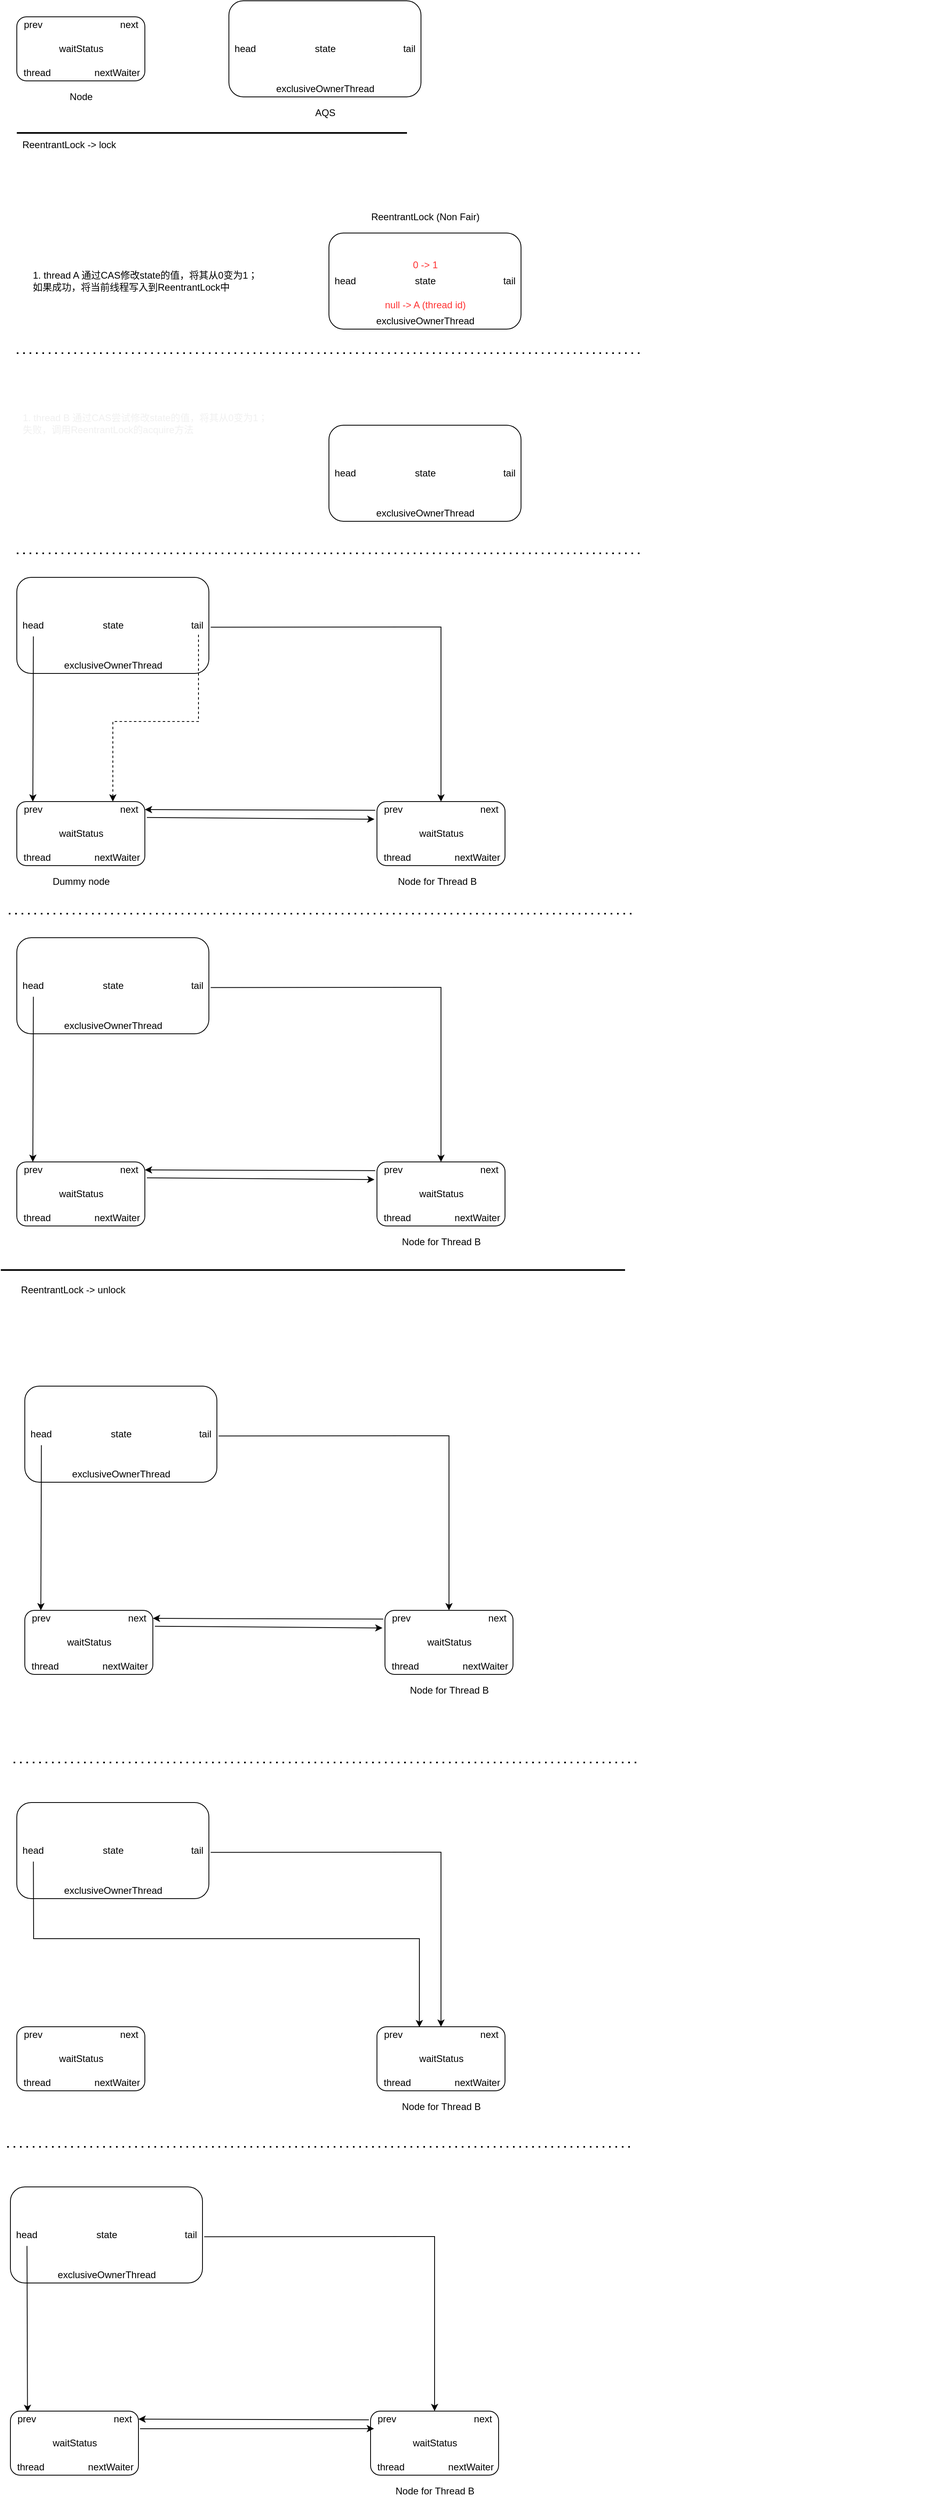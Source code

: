 <mxfile version="15.5.4" type="embed"><diagram id="ljtAD_c3fics7_P6mJIY" name="ReentrantLock加解锁分析"><mxGraphModel dx="1352" dy="596" grid="1" gridSize="10" guides="1" tooltips="1" connect="1" arrows="1" fold="1" page="1" pageScale="1" pageWidth="850" pageHeight="1100" math="0" shadow="0"><root><mxCell id="0"/><mxCell id="1" parent="0"/><mxCell id="11" value="" style="group" vertex="1" connectable="0" parent="1"><mxGeometry x="40" y="60" width="160" height="80" as="geometry"/></mxCell><mxCell id="3" value="" style="rounded=1;whiteSpace=wrap;html=1;" vertex="1" parent="11"><mxGeometry width="160" height="80" as="geometry"/></mxCell><mxCell id="5" value="prev" style="text;html=1;align=center;verticalAlign=middle;resizable=0;points=[];autosize=1;strokeColor=none;fillColor=none;" vertex="1" parent="11"><mxGeometry width="40" height="20" as="geometry"/></mxCell><mxCell id="6" value="next" style="text;html=1;align=center;verticalAlign=middle;resizable=0;points=[];autosize=1;strokeColor=none;fillColor=none;" vertex="1" parent="11"><mxGeometry x="120" width="40" height="20" as="geometry"/></mxCell><mxCell id="8" value="waitStatus" style="text;html=1;align=center;verticalAlign=middle;resizable=0;points=[];autosize=1;strokeColor=none;fillColor=none;" vertex="1" parent="11"><mxGeometry x="45" y="30" width="70" height="20" as="geometry"/></mxCell><mxCell id="9" value="nextWaiter" style="text;html=1;align=center;verticalAlign=middle;resizable=0;points=[];autosize=1;strokeColor=none;fillColor=none;" vertex="1" parent="11"><mxGeometry x="90" y="60" width="70" height="20" as="geometry"/></mxCell><mxCell id="10" value="thread" style="text;html=1;align=center;verticalAlign=middle;resizable=0;points=[];autosize=1;strokeColor=none;fillColor=none;" vertex="1" parent="11"><mxGeometry y="60" width="50" height="20" as="geometry"/></mxCell><mxCell id="12" value="Node" style="text;html=1;align=center;verticalAlign=middle;resizable=0;points=[];autosize=1;strokeColor=none;fillColor=none;" vertex="1" parent="1"><mxGeometry x="100" y="150" width="40" height="20" as="geometry"/></mxCell><mxCell id="18" value="" style="group" vertex="1" connectable="0" parent="1"><mxGeometry x="305" y="40" width="240" height="120" as="geometry"/></mxCell><mxCell id="13" value="" style="rounded=1;whiteSpace=wrap;html=1;" vertex="1" parent="18"><mxGeometry width="240" height="120" as="geometry"/></mxCell><mxCell id="14" value="exclusiveOwnerThread" style="text;html=1;align=center;verticalAlign=middle;resizable=0;points=[];autosize=1;strokeColor=none;fillColor=none;" vertex="1" parent="18"><mxGeometry x="50" y="100" width="140" height="20" as="geometry"/></mxCell><mxCell id="15" value="state" style="text;html=1;align=center;verticalAlign=middle;resizable=0;points=[];autosize=1;strokeColor=none;fillColor=none;" vertex="1" parent="18"><mxGeometry x="100" y="50" width="40" height="20" as="geometry"/></mxCell><mxCell id="16" value="head" style="text;html=1;align=center;verticalAlign=middle;resizable=0;points=[];autosize=1;strokeColor=none;fillColor=none;" vertex="1" parent="18"><mxGeometry y="50" width="40" height="20" as="geometry"/></mxCell><mxCell id="17" value="tail" style="text;html=1;align=center;verticalAlign=middle;resizable=0;points=[];autosize=1;strokeColor=none;fillColor=none;" vertex="1" parent="18"><mxGeometry x="210" y="50" width="30" height="20" as="geometry"/></mxCell><mxCell id="19" value="AQS" style="text;html=1;align=center;verticalAlign=middle;resizable=0;points=[];autosize=1;strokeColor=none;fillColor=none;" vertex="1" parent="1"><mxGeometry x="405" y="170" width="40" height="20" as="geometry"/></mxCell><mxCell id="20" value="" style="line;strokeWidth=2;html=1;" vertex="1" parent="1"><mxGeometry x="40" y="200" width="780" height="10" as="geometry"/></mxCell><mxCell id="21" value="ReentrantLock -&amp;gt; lock" style="text;html=1;align=center;verticalAlign=middle;resizable=0;points=[];autosize=1;strokeColor=none;fillColor=none;" vertex="1" parent="1"><mxGeometry x="40" y="210" width="130" height="20" as="geometry"/></mxCell><mxCell id="22" value="" style="group" vertex="1" connectable="0" parent="1"><mxGeometry x="430" y="330" width="240" height="120" as="geometry"/></mxCell><mxCell id="23" value="" style="rounded=1;whiteSpace=wrap;html=1;" vertex="1" parent="22"><mxGeometry width="240" height="120" as="geometry"/></mxCell><mxCell id="24" value="exclusiveOwnerThread" style="text;html=1;align=center;verticalAlign=middle;resizable=0;points=[];autosize=1;strokeColor=none;fillColor=none;" vertex="1" parent="22"><mxGeometry x="50" y="100" width="140" height="20" as="geometry"/></mxCell><mxCell id="25" value="state" style="text;html=1;align=center;verticalAlign=middle;resizable=0;points=[];autosize=1;strokeColor=none;fillColor=none;" vertex="1" parent="22"><mxGeometry x="100" y="50" width="40" height="20" as="geometry"/></mxCell><mxCell id="26" value="head" style="text;html=1;align=center;verticalAlign=middle;resizable=0;points=[];autosize=1;strokeColor=none;fillColor=none;" vertex="1" parent="22"><mxGeometry y="50" width="40" height="20" as="geometry"/></mxCell><mxCell id="27" value="tail" style="text;html=1;align=center;verticalAlign=middle;resizable=0;points=[];autosize=1;strokeColor=none;fillColor=none;" vertex="1" parent="22"><mxGeometry x="210" y="50" width="30" height="20" as="geometry"/></mxCell><mxCell id="30" value="&lt;font color=&quot;#ff3333&quot;&gt;0 -&amp;gt; 1&lt;/font&gt;" style="text;html=1;align=center;verticalAlign=middle;resizable=0;points=[];autosize=1;strokeColor=none;fillColor=none;" vertex="1" parent="22"><mxGeometry x="95" y="30" width="50" height="20" as="geometry"/></mxCell><mxCell id="31" value="&lt;font color=&quot;#ff3333&quot;&gt;null -&amp;gt; A (thread id)&lt;/font&gt;" style="text;html=1;align=center;verticalAlign=middle;resizable=0;points=[];autosize=1;strokeColor=none;fillColor=none;" vertex="1" parent="22"><mxGeometry x="60" y="80" width="120" height="20" as="geometry"/></mxCell><mxCell id="28" value="ReentrantLock (Non Fair)" style="text;html=1;align=center;verticalAlign=middle;resizable=0;points=[];autosize=1;strokeColor=none;fillColor=none;" vertex="1" parent="1"><mxGeometry x="475" y="300" width="150" height="20" as="geometry"/></mxCell><mxCell id="29" value="&lt;div style=&quot;text-align: left&quot;&gt;&lt;span&gt;1. thread A 通过CAS修改state的值，将其从0变为1；&lt;/span&gt;&lt;/div&gt;&lt;div style=&quot;text-align: left&quot;&gt;&lt;span&gt;如果成功，将当前线程写入到ReentrantLock中&lt;/span&gt;&lt;/div&gt;" style="text;html=1;align=center;verticalAlign=middle;resizable=0;points=[];autosize=1;strokeColor=none;fillColor=none;" vertex="1" parent="1"><mxGeometry x="50" y="375" width="300" height="30" as="geometry"/></mxCell><mxCell id="32" value="&lt;font color=&quot;#ffffff&quot;&gt;Situation 1: 锁没有被占用时，直接获取锁&lt;/font&gt;" style="text;html=1;align=center;verticalAlign=middle;resizable=0;points=[];autosize=1;strokeColor=none;fillColor=none;fontColor=#FF3333;" vertex="1" parent="1"><mxGeometry x="280" y="270" width="230" height="20" as="geometry"/></mxCell><mxCell id="36" value="" style="endArrow=none;dashed=1;html=1;dashPattern=1 3;strokeWidth=2;rounded=0;fontColor=#FFFFFF;" edge="1" parent="1"><mxGeometry width="50" height="50" relative="1" as="geometry"><mxPoint x="40" y="480" as="sourcePoint"/><mxPoint x="822" y="480" as="targetPoint"/></mxGeometry></mxCell><mxCell id="37" value="&lt;font color=&quot;#ffffff&quot;&gt;Situation 2: 锁被A线程占用，线程B尝试获取锁&lt;/font&gt;" style="text;html=1;align=center;verticalAlign=middle;resizable=0;points=[];autosize=1;strokeColor=none;fillColor=none;fontColor=#FF3333;" vertex="1" parent="1"><mxGeometry x="265" y="500" width="260" height="20" as="geometry"/></mxCell><mxCell id="38" value="" style="group" vertex="1" connectable="0" parent="1"><mxGeometry x="430" y="570" width="240" height="120" as="geometry"/></mxCell><mxCell id="39" value="" style="rounded=1;whiteSpace=wrap;html=1;" vertex="1" parent="38"><mxGeometry width="240" height="120" as="geometry"/></mxCell><mxCell id="40" value="exclusiveOwnerThread" style="text;html=1;align=center;verticalAlign=middle;resizable=0;points=[];autosize=1;strokeColor=none;fillColor=none;" vertex="1" parent="38"><mxGeometry x="50" y="100" width="140" height="20" as="geometry"/></mxCell><mxCell id="41" value="state" style="text;html=1;align=center;verticalAlign=middle;resizable=0;points=[];autosize=1;strokeColor=none;fillColor=none;" vertex="1" parent="38"><mxGeometry x="100" y="50" width="40" height="20" as="geometry"/></mxCell><mxCell id="42" value="head" style="text;html=1;align=center;verticalAlign=middle;resizable=0;points=[];autosize=1;strokeColor=none;fillColor=none;" vertex="1" parent="38"><mxGeometry y="50" width="40" height="20" as="geometry"/></mxCell><mxCell id="43" value="tail" style="text;html=1;align=center;verticalAlign=middle;resizable=0;points=[];autosize=1;strokeColor=none;fillColor=none;" vertex="1" parent="38"><mxGeometry x="210" y="50" width="30" height="20" as="geometry"/></mxCell><mxCell id="44" value="1" style="text;html=1;align=center;verticalAlign=middle;resizable=0;points=[];autosize=1;strokeColor=none;fillColor=none;fontColor=#FFFFFF;" vertex="1" parent="38"><mxGeometry x="110" y="30" width="20" height="20" as="geometry"/></mxCell><mxCell id="45" value="A" style="text;html=1;align=center;verticalAlign=middle;resizable=0;points=[];autosize=1;strokeColor=none;fillColor=none;fontColor=#FFFFFF;" vertex="1" parent="38"><mxGeometry x="110" y="80" width="20" height="20" as="geometry"/></mxCell><mxCell id="46" value="&lt;div style=&quot;color: rgb(240 , 240 , 240) ; text-align: left&quot;&gt;1. thread B 通过CAS尝试修改state的值，将其从0变为1；&lt;/div&gt;&lt;div style=&quot;color: rgb(240 , 240 , 240) ; text-align: left&quot;&gt;失败，调用ReentrantLock的acquire方法&lt;/div&gt;" style="text;html=1;align=center;verticalAlign=middle;resizable=0;points=[];autosize=1;strokeColor=none;fillColor=none;fontColor=#FFFFFF;" vertex="1" parent="1"><mxGeometry x="40" y="552.5" width="320" height="30" as="geometry"/></mxCell><mxCell id="47" value="2. 重新获取一次state的值，如果变为0，说明A线程已经释放了锁，&lt;br&gt;直接尝试CAS设置state为1；" style="text;html=1;align=center;verticalAlign=middle;resizable=0;points=[];autosize=1;strokeColor=none;fillColor=none;fontColor=#FFFFFF;" vertex="1" parent="1"><mxGeometry x="40" y="612.5" width="370" height="30" as="geometry"/></mxCell><mxCell id="48" value="3. 如果state不为1，那么查看当前线程是否为Lock中保存的&lt;br&gt;exclusiveOwnerThread值，如果是当前线程，对于可重入锁&lt;br&gt;来说，可以获取锁，将state的值+1" style="text;html=1;align=center;verticalAlign=middle;resizable=0;points=[];autosize=1;strokeColor=none;fillColor=none;fontColor=#FFFFFF;" vertex="1" parent="1"><mxGeometry x="40" y="657.5" width="330" height="50" as="geometry"/></mxCell><mxCell id="49" value="这个阶段尝试直接修改state值，看是否能拿到锁，或者是否为可重入锁" style="text;html=1;align=center;verticalAlign=middle;resizable=0;points=[];autosize=1;strokeColor=none;fillColor=none;fontColor=#FFFFFF;" vertex="1" parent="1"><mxGeometry x="770" y="612.5" width="390" height="20" as="geometry"/></mxCell><mxCell id="50" value="" style="endArrow=none;dashed=1;html=1;dashPattern=1 3;strokeWidth=2;rounded=0;fontColor=#FFFFFF;" edge="1" parent="1"><mxGeometry width="50" height="50" relative="1" as="geometry"><mxPoint x="40" y="730" as="sourcePoint"/><mxPoint x="818" y="730" as="targetPoint"/></mxGeometry></mxCell><mxCell id="51" value="这个阶段继续尝试是否可以直接获取state值，否则将线程B设置为阻塞，并加入队列" style="text;html=1;align=center;verticalAlign=middle;resizable=0;points=[];autosize=1;strokeColor=none;fillColor=none;fontColor=#FFFFFF;" vertex="1" parent="1"><mxGeometry x="735" y="770" width="460" height="20" as="geometry"/></mxCell><mxCell id="52" value="" style="group" vertex="1" connectable="0" parent="1"><mxGeometry x="490" y="1040" width="160" height="80" as="geometry"/></mxCell><mxCell id="53" value="" style="rounded=1;whiteSpace=wrap;html=1;" vertex="1" parent="52"><mxGeometry width="160" height="80" as="geometry"/></mxCell><mxCell id="54" value="prev" style="text;html=1;align=center;verticalAlign=middle;resizable=0;points=[];autosize=1;strokeColor=none;fillColor=none;" vertex="1" parent="52"><mxGeometry width="40" height="20" as="geometry"/></mxCell><mxCell id="55" value="next" style="text;html=1;align=center;verticalAlign=middle;resizable=0;points=[];autosize=1;strokeColor=none;fillColor=none;" vertex="1" parent="52"><mxGeometry x="120" width="40" height="20" as="geometry"/></mxCell><mxCell id="56" value="waitStatus" style="text;html=1;align=center;verticalAlign=middle;resizable=0;points=[];autosize=1;strokeColor=none;fillColor=none;" vertex="1" parent="52"><mxGeometry x="45" y="30" width="70" height="20" as="geometry"/></mxCell><mxCell id="57" value="nextWaiter" style="text;html=1;align=center;verticalAlign=middle;resizable=0;points=[];autosize=1;strokeColor=none;fillColor=none;" vertex="1" parent="52"><mxGeometry x="90" y="60" width="70" height="20" as="geometry"/></mxCell><mxCell id="58" value="thread" style="text;html=1;align=center;verticalAlign=middle;resizable=0;points=[];autosize=1;strokeColor=none;fillColor=none;" vertex="1" parent="52"><mxGeometry y="60" width="50" height="20" as="geometry"/></mxCell><mxCell id="60" value="0" style="text;html=1;align=center;verticalAlign=middle;resizable=0;points=[];autosize=1;strokeColor=none;fillColor=none;fontColor=#FFFFFF;" vertex="1" parent="52"><mxGeometry x="70" y="10" width="20" height="20" as="geometry"/></mxCell><mxCell id="61" value="null" style="text;html=1;align=center;verticalAlign=middle;resizable=0;points=[];autosize=1;strokeColor=none;fillColor=none;fontColor=#FFFFFF;" vertex="1" parent="52"><mxGeometry x="110" y="40" width="30" height="20" as="geometry"/></mxCell><mxCell id="62" value="B" style="text;html=1;align=center;verticalAlign=middle;resizable=0;points=[];autosize=1;strokeColor=none;fillColor=none;fontColor=#FFFFFF;" vertex="1" parent="52"><mxGeometry x="15" y="40" width="20" height="20" as="geometry"/></mxCell><mxCell id="59" value="Node for Thread B" style="text;html=1;align=center;verticalAlign=middle;resizable=0;points=[];autosize=1;strokeColor=none;fillColor=none;" vertex="1" parent="1"><mxGeometry x="510" y="1130" width="110" height="20" as="geometry"/></mxCell><mxCell id="63" value="1. 为线程B准备好要加入队列的Node" style="text;html=1;align=center;verticalAlign=middle;resizable=0;points=[];autosize=1;strokeColor=none;fillColor=none;fontColor=#FFFFFF;" vertex="1" parent="1"><mxGeometry x="580" y="1000" width="210" height="20" as="geometry"/></mxCell><mxCell id="64" value="" style="group" vertex="1" connectable="0" parent="1"><mxGeometry x="40" y="760" width="240" height="120" as="geometry"/></mxCell><mxCell id="65" value="" style="rounded=1;whiteSpace=wrap;html=1;" vertex="1" parent="64"><mxGeometry width="240" height="120" as="geometry"/></mxCell><mxCell id="66" value="exclusiveOwnerThread" style="text;html=1;align=center;verticalAlign=middle;resizable=0;points=[];autosize=1;strokeColor=none;fillColor=none;" vertex="1" parent="64"><mxGeometry x="50" y="100" width="140" height="20" as="geometry"/></mxCell><mxCell id="67" value="state" style="text;html=1;align=center;verticalAlign=middle;resizable=0;points=[];autosize=1;strokeColor=none;fillColor=none;" vertex="1" parent="64"><mxGeometry x="100" y="50" width="40" height="20" as="geometry"/></mxCell><mxCell id="68" value="head" style="text;html=1;align=center;verticalAlign=middle;resizable=0;points=[];autosize=1;strokeColor=none;fillColor=none;" vertex="1" parent="64"><mxGeometry y="50" width="40" height="20" as="geometry"/></mxCell><mxCell id="69" value="tail" style="text;html=1;align=center;verticalAlign=middle;resizable=0;points=[];autosize=1;strokeColor=none;fillColor=none;" vertex="1" parent="64"><mxGeometry x="210" y="50" width="30" height="20" as="geometry"/></mxCell><mxCell id="70" value="1" style="text;html=1;align=center;verticalAlign=middle;resizable=0;points=[];autosize=1;strokeColor=none;fillColor=none;fontColor=#FFFFFF;" vertex="1" parent="64"><mxGeometry x="110" y="30" width="20" height="20" as="geometry"/></mxCell><mxCell id="71" value="A" style="text;html=1;align=center;verticalAlign=middle;resizable=0;points=[];autosize=1;strokeColor=none;fillColor=none;fontColor=#FFFFFF;" vertex="1" parent="64"><mxGeometry x="110" y="80" width="20" height="20" as="geometry"/></mxCell><mxCell id="72" value="" style="group" vertex="1" connectable="0" parent="1"><mxGeometry x="40" y="1040" width="160" height="80" as="geometry"/></mxCell><mxCell id="73" value="" style="rounded=1;whiteSpace=wrap;html=1;" vertex="1" parent="72"><mxGeometry width="160" height="80" as="geometry"/></mxCell><mxCell id="74" value="prev" style="text;html=1;align=center;verticalAlign=middle;resizable=0;points=[];autosize=1;strokeColor=none;fillColor=none;" vertex="1" parent="72"><mxGeometry width="40" height="20" as="geometry"/></mxCell><mxCell id="75" value="next" style="text;html=1;align=center;verticalAlign=middle;resizable=0;points=[];autosize=1;strokeColor=none;fillColor=none;" vertex="1" parent="72"><mxGeometry x="120" width="40" height="20" as="geometry"/></mxCell><mxCell id="76" value="waitStatus" style="text;html=1;align=center;verticalAlign=middle;resizable=0;points=[];autosize=1;strokeColor=none;fillColor=none;" vertex="1" parent="72"><mxGeometry x="45" y="30" width="70" height="20" as="geometry"/></mxCell><mxCell id="77" value="nextWaiter" style="text;html=1;align=center;verticalAlign=middle;resizable=0;points=[];autosize=1;strokeColor=none;fillColor=none;" vertex="1" parent="72"><mxGeometry x="90" y="60" width="70" height="20" as="geometry"/></mxCell><mxCell id="78" value="thread" style="text;html=1;align=center;verticalAlign=middle;resizable=0;points=[];autosize=1;strokeColor=none;fillColor=none;" vertex="1" parent="72"><mxGeometry y="60" width="50" height="20" as="geometry"/></mxCell><mxCell id="79" value="0" style="text;html=1;align=center;verticalAlign=middle;resizable=0;points=[];autosize=1;strokeColor=none;fillColor=none;fontColor=#FFFFFF;" vertex="1" parent="72"><mxGeometry x="70" y="10" width="20" height="20" as="geometry"/></mxCell><mxCell id="80" value="null" style="text;html=1;align=center;verticalAlign=middle;resizable=0;points=[];autosize=1;strokeColor=none;fillColor=none;fontColor=#FFFFFF;" vertex="1" parent="72"><mxGeometry x="110" y="40" width="30" height="20" as="geometry"/></mxCell><mxCell id="82" value="Dummy node" style="text;html=1;align=center;verticalAlign=middle;resizable=0;points=[];autosize=1;strokeColor=none;fillColor=none;" vertex="1" parent="1"><mxGeometry x="75" y="1130" width="90" height="20" as="geometry"/></mxCell><mxCell id="86" value="" style="endArrow=classic;html=1;rounded=0;fontColor=#FFFFFF;exitX=0.518;exitY=1.188;exitDx=0;exitDy=0;exitPerimeter=0;" edge="1" parent="1" source="68" target="74"><mxGeometry width="50" height="50" relative="1" as="geometry"><mxPoint x="50" y="1000" as="sourcePoint"/><mxPoint x="100" y="950" as="targetPoint"/></mxGeometry></mxCell><mxCell id="87" value="" style="endArrow=classic;html=1;rounded=0;fontColor=#FFFFFF;exitX=0.567;exitY=1.082;exitDx=0;exitDy=0;exitPerimeter=0;entryX=0.75;entryY=0;entryDx=0;entryDy=0;dashed=1;" edge="1" parent="1" source="69" target="73"><mxGeometry width="50" height="50" relative="1" as="geometry"><mxPoint x="70.72" y="843.76" as="sourcePoint"/><mxPoint x="70" y="1050" as="targetPoint"/><Array as="points"><mxPoint x="267" y="940"/><mxPoint x="160" y="940"/></Array></mxGeometry></mxCell><mxCell id="88" value="2. init a dummy node" style="text;html=1;align=center;verticalAlign=middle;resizable=0;points=[];autosize=1;strokeColor=none;fillColor=none;fontColor=#FFFFFF;" vertex="1" parent="1"><mxGeometry x="175" y="990" width="130" height="20" as="geometry"/></mxCell><mxCell id="90" value="" style="endArrow=classic;html=1;rounded=0;fontColor=#FFFFFF;exitX=-0.052;exitY=0.545;exitDx=0;exitDy=0;exitPerimeter=0;" edge="1" parent="1" source="54"><mxGeometry width="50" height="50" relative="1" as="geometry"><mxPoint x="70.72" y="843.76" as="sourcePoint"/><mxPoint x="200" y="1050" as="targetPoint"/></mxGeometry></mxCell><mxCell id="91" value="" style="endArrow=classic;html=1;rounded=0;fontColor=#FFFFFF;entryX=-0.079;entryY=1.1;entryDx=0;entryDy=0;entryPerimeter=0;exitX=1.062;exitY=0.992;exitDx=0;exitDy=0;exitPerimeter=0;" edge="1" parent="1" source="75" target="54"><mxGeometry width="50" height="50" relative="1" as="geometry"><mxPoint x="230" y="1100" as="sourcePoint"/><mxPoint x="210" y="1060" as="targetPoint"/></mxGeometry></mxCell><mxCell id="92" value="3. 将新的节点加入到tail指向到队尾" style="text;html=1;align=center;verticalAlign=middle;resizable=0;points=[];autosize=1;strokeColor=none;fillColor=none;fontColor=#FFFFFF;" vertex="1" parent="1"><mxGeometry x="245" y="1070" width="200" height="20" as="geometry"/></mxCell><mxCell id="93" value="" style="endArrow=classic;html=1;rounded=0;fontColor=#FFFFFF;exitX=1.072;exitY=0.61;exitDx=0;exitDy=0;exitPerimeter=0;entryX=0.5;entryY=0;entryDx=0;entryDy=0;" edge="1" parent="1" source="69" target="53"><mxGeometry width="50" height="50" relative="1" as="geometry"><mxPoint x="277.01" y="841.64" as="sourcePoint"/><mxPoint x="170" y="1050" as="targetPoint"/><Array as="points"><mxPoint x="570" y="822"/><mxPoint x="570" y="950"/></Array></mxGeometry></mxCell><mxCell id="94" value="3. 将新的节点加入到tail指向到队尾" style="text;html=1;align=center;verticalAlign=middle;resizable=0;points=[];autosize=1;strokeColor=none;fillColor=none;fontColor=#FFFFFF;" vertex="1" parent="1"><mxGeometry x="370" y="830" width="200" height="20" as="geometry"/></mxCell><mxCell id="95" value="" style="endArrow=none;dashed=1;html=1;dashPattern=1 3;strokeWidth=2;rounded=0;fontColor=#FFFFFF;" edge="1" parent="1"><mxGeometry width="50" height="50" relative="1" as="geometry"><mxPoint x="30" y="1180" as="sourcePoint"/><mxPoint x="808" y="1180" as="targetPoint"/></mxGeometry></mxCell><mxCell id="96" value="这个阶段尝试再次获取锁，如果没有获取成功，将线程B阻塞" style="text;html=1;align=center;verticalAlign=middle;resizable=0;points=[];autosize=1;strokeColor=none;fillColor=none;fontColor=#FFFFFF;" vertex="1" parent="1"><mxGeometry x="750" y="1200" width="340" height="20" as="geometry"/></mxCell><mxCell id="97" value="" style="group" vertex="1" connectable="0" parent="1"><mxGeometry x="490" y="1490" width="160" height="80" as="geometry"/></mxCell><mxCell id="98" value="" style="rounded=1;whiteSpace=wrap;html=1;" vertex="1" parent="97"><mxGeometry width="160" height="80" as="geometry"/></mxCell><mxCell id="99" value="prev" style="text;html=1;align=center;verticalAlign=middle;resizable=0;points=[];autosize=1;strokeColor=none;fillColor=none;" vertex="1" parent="97"><mxGeometry width="40" height="20" as="geometry"/></mxCell><mxCell id="100" value="next" style="text;html=1;align=center;verticalAlign=middle;resizable=0;points=[];autosize=1;strokeColor=none;fillColor=none;" vertex="1" parent="97"><mxGeometry x="120" width="40" height="20" as="geometry"/></mxCell><mxCell id="101" value="waitStatus" style="text;html=1;align=center;verticalAlign=middle;resizable=0;points=[];autosize=1;strokeColor=none;fillColor=none;" vertex="1" parent="97"><mxGeometry x="45" y="30" width="70" height="20" as="geometry"/></mxCell><mxCell id="102" value="nextWaiter" style="text;html=1;align=center;verticalAlign=middle;resizable=0;points=[];autosize=1;strokeColor=none;fillColor=none;" vertex="1" parent="97"><mxGeometry x="90" y="60" width="70" height="20" as="geometry"/></mxCell><mxCell id="103" value="thread" style="text;html=1;align=center;verticalAlign=middle;resizable=0;points=[];autosize=1;strokeColor=none;fillColor=none;" vertex="1" parent="97"><mxGeometry y="60" width="50" height="20" as="geometry"/></mxCell><mxCell id="104" value="0" style="text;html=1;align=center;verticalAlign=middle;resizable=0;points=[];autosize=1;strokeColor=none;fillColor=none;fontColor=#FFFFFF;" vertex="1" parent="97"><mxGeometry x="70" y="10" width="20" height="20" as="geometry"/></mxCell><mxCell id="105" value="null" style="text;html=1;align=center;verticalAlign=middle;resizable=0;points=[];autosize=1;strokeColor=none;fillColor=none;fontColor=#FFFFFF;" vertex="1" parent="97"><mxGeometry x="110" y="40" width="30" height="20" as="geometry"/></mxCell><mxCell id="106" value="B" style="text;html=1;align=center;verticalAlign=middle;resizable=0;points=[];autosize=1;strokeColor=none;fillColor=none;fontColor=#FFFFFF;" vertex="1" parent="97"><mxGeometry x="15" y="40" width="20" height="20" as="geometry"/></mxCell><mxCell id="107" value="Node for Thread B" style="text;html=1;align=center;verticalAlign=middle;resizable=0;points=[];autosize=1;strokeColor=none;fillColor=none;" vertex="1" parent="1"><mxGeometry x="515" y="1580" width="110" height="20" as="geometry"/></mxCell><mxCell id="108" value="" style="group" vertex="1" connectable="0" parent="1"><mxGeometry x="40" y="1210" width="240" height="120" as="geometry"/></mxCell><mxCell id="109" value="" style="rounded=1;whiteSpace=wrap;html=1;" vertex="1" parent="108"><mxGeometry width="240" height="120" as="geometry"/></mxCell><mxCell id="110" value="exclusiveOwnerThread" style="text;html=1;align=center;verticalAlign=middle;resizable=0;points=[];autosize=1;strokeColor=none;fillColor=none;" vertex="1" parent="108"><mxGeometry x="50" y="100" width="140" height="20" as="geometry"/></mxCell><mxCell id="111" value="state" style="text;html=1;align=center;verticalAlign=middle;resizable=0;points=[];autosize=1;strokeColor=none;fillColor=none;" vertex="1" parent="108"><mxGeometry x="100" y="50" width="40" height="20" as="geometry"/></mxCell><mxCell id="112" value="head" style="text;html=1;align=center;verticalAlign=middle;resizable=0;points=[];autosize=1;strokeColor=none;fillColor=none;" vertex="1" parent="108"><mxGeometry y="50" width="40" height="20" as="geometry"/></mxCell><mxCell id="113" value="tail" style="text;html=1;align=center;verticalAlign=middle;resizable=0;points=[];autosize=1;strokeColor=none;fillColor=none;" vertex="1" parent="108"><mxGeometry x="210" y="50" width="30" height="20" as="geometry"/></mxCell><mxCell id="114" value="1" style="text;html=1;align=center;verticalAlign=middle;resizable=0;points=[];autosize=1;strokeColor=none;fillColor=none;fontColor=#FFFFFF;" vertex="1" parent="108"><mxGeometry x="110" y="30" width="20" height="20" as="geometry"/></mxCell><mxCell id="115" value="A" style="text;html=1;align=center;verticalAlign=middle;resizable=0;points=[];autosize=1;strokeColor=none;fillColor=none;fontColor=#FFFFFF;" vertex="1" parent="108"><mxGeometry x="110" y="80" width="20" height="20" as="geometry"/></mxCell><mxCell id="116" value="" style="group" vertex="1" connectable="0" parent="1"><mxGeometry x="40" y="1490" width="160" height="80" as="geometry"/></mxCell><mxCell id="117" value="" style="rounded=1;whiteSpace=wrap;html=1;" vertex="1" parent="116"><mxGeometry width="160" height="80" as="geometry"/></mxCell><mxCell id="118" value="prev" style="text;html=1;align=center;verticalAlign=middle;resizable=0;points=[];autosize=1;strokeColor=none;fillColor=none;" vertex="1" parent="116"><mxGeometry width="40" height="20" as="geometry"/></mxCell><mxCell id="119" value="next" style="text;html=1;align=center;verticalAlign=middle;resizable=0;points=[];autosize=1;strokeColor=none;fillColor=none;" vertex="1" parent="116"><mxGeometry x="120" width="40" height="20" as="geometry"/></mxCell><mxCell id="120" value="waitStatus" style="text;html=1;align=center;verticalAlign=middle;resizable=0;points=[];autosize=1;strokeColor=none;fillColor=none;" vertex="1" parent="116"><mxGeometry x="45" y="30" width="70" height="20" as="geometry"/></mxCell><mxCell id="121" value="nextWaiter" style="text;html=1;align=center;verticalAlign=middle;resizable=0;points=[];autosize=1;strokeColor=none;fillColor=none;" vertex="1" parent="116"><mxGeometry x="90" y="60" width="70" height="20" as="geometry"/></mxCell><mxCell id="122" value="thread" style="text;html=1;align=center;verticalAlign=middle;resizable=0;points=[];autosize=1;strokeColor=none;fillColor=none;" vertex="1" parent="116"><mxGeometry y="60" width="50" height="20" as="geometry"/></mxCell><mxCell id="123" value="-1" style="text;html=1;align=center;verticalAlign=middle;resizable=0;points=[];autosize=1;strokeColor=none;fillColor=none;fontColor=#FFFFFF;" vertex="1" parent="116"><mxGeometry x="65" y="10" width="30" height="20" as="geometry"/></mxCell><mxCell id="124" value="null" style="text;html=1;align=center;verticalAlign=middle;resizable=0;points=[];autosize=1;strokeColor=none;fillColor=none;fontColor=#FFFFFF;" vertex="1" parent="116"><mxGeometry x="110" y="40" width="30" height="20" as="geometry"/></mxCell><mxCell id="125" value="" style="endArrow=classic;html=1;rounded=0;fontColor=#FFFFFF;exitX=0.518;exitY=1.188;exitDx=0;exitDy=0;exitPerimeter=0;" edge="1" source="112" target="118" parent="1"><mxGeometry width="50" height="50" relative="1" as="geometry"><mxPoint x="50" y="1450" as="sourcePoint"/><mxPoint x="100" y="1400" as="targetPoint"/></mxGeometry></mxCell><mxCell id="128" value="" style="endArrow=classic;html=1;rounded=0;fontColor=#FFFFFF;exitX=-0.052;exitY=0.545;exitDx=0;exitDy=0;exitPerimeter=0;" edge="1" source="99" parent="1"><mxGeometry width="50" height="50" relative="1" as="geometry"><mxPoint x="70.72" y="1293.76" as="sourcePoint"/><mxPoint x="200" y="1500" as="targetPoint"/></mxGeometry></mxCell><mxCell id="129" value="" style="endArrow=classic;html=1;rounded=0;fontColor=#FFFFFF;entryX=-0.079;entryY=1.1;entryDx=0;entryDy=0;entryPerimeter=0;exitX=1.062;exitY=0.992;exitDx=0;exitDy=0;exitPerimeter=0;" edge="1" source="119" target="99" parent="1"><mxGeometry width="50" height="50" relative="1" as="geometry"><mxPoint x="230" y="1550" as="sourcePoint"/><mxPoint x="210" y="1510" as="targetPoint"/></mxGeometry></mxCell><mxCell id="131" value="" style="endArrow=classic;html=1;rounded=0;fontColor=#FFFFFF;exitX=1.072;exitY=0.61;exitDx=0;exitDy=0;exitPerimeter=0;entryX=0.5;entryY=0;entryDx=0;entryDy=0;" edge="1" source="113" target="98" parent="1"><mxGeometry width="50" height="50" relative="1" as="geometry"><mxPoint x="277.01" y="1291.64" as="sourcePoint"/><mxPoint x="170" y="1500" as="targetPoint"/><Array as="points"><mxPoint x="570" y="1272"/><mxPoint x="570" y="1400"/></Array></mxGeometry></mxCell><mxCell id="133" value="1. 尝试将waitStatus设置为-1 （Singal）直至成功" style="text;html=1;align=center;verticalAlign=middle;resizable=0;points=[];autosize=1;strokeColor=none;fillColor=none;fontColor=#FFFFFF;" vertex="1" parent="1"><mxGeometry x="80" y="1460" width="280" height="20" as="geometry"/></mxCell><mxCell id="134" value="2. 阻塞线程B" style="text;html=1;align=center;verticalAlign=middle;resizable=0;points=[];autosize=1;strokeColor=none;fillColor=none;fontColor=#FFFFFF;" vertex="1" parent="1"><mxGeometry x="680" y="1510" width="80" height="20" as="geometry"/></mxCell><mxCell id="135" value="" style="line;strokeWidth=2;html=1;" vertex="1" parent="1"><mxGeometry x="20" y="1620" width="780" height="10" as="geometry"/></mxCell><mxCell id="136" value="ReentrantLock -&amp;gt; unlock" style="text;html=1;align=center;verticalAlign=middle;resizable=0;points=[];autosize=1;strokeColor=none;fillColor=none;" vertex="1" parent="1"><mxGeometry x="35" y="1640" width="150" height="20" as="geometry"/></mxCell><mxCell id="137" value="1. unlock操作只能由拥有锁的线程发起" style="text;html=1;align=center;verticalAlign=middle;resizable=0;points=[];autosize=1;strokeColor=none;fillColor=none;fontColor=#FFFFFF;" vertex="1" parent="1"><mxGeometry x="40" y="1680" width="220" height="20" as="geometry"/></mxCell><mxCell id="138" value="2. 只有子类实现的tryRelease返回true才会执行dequeue操作" style="text;html=1;align=center;verticalAlign=middle;resizable=0;points=[];autosize=1;strokeColor=none;fillColor=none;fontColor=#FFFFFF;" vertex="1" parent="1"><mxGeometry x="40" y="1700" width="330" height="20" as="geometry"/></mxCell><mxCell id="139" value="3. 对于ReentrantLock来说，由于是可以重入的，所以只有当state的值为0的时候，tryRelease方法才会返回true" style="text;html=1;align=center;verticalAlign=middle;resizable=0;points=[];autosize=1;strokeColor=none;fillColor=none;fontColor=#FFFFFF;" vertex="1" parent="1"><mxGeometry x="40" y="1720" width="600" height="20" as="geometry"/></mxCell><mxCell id="140" value="" style="group" vertex="1" connectable="0" parent="1"><mxGeometry x="500" y="2050" width="160" height="80" as="geometry"/></mxCell><mxCell id="141" value="" style="rounded=1;whiteSpace=wrap;html=1;" vertex="1" parent="140"><mxGeometry width="160" height="80" as="geometry"/></mxCell><mxCell id="142" value="prev" style="text;html=1;align=center;verticalAlign=middle;resizable=0;points=[];autosize=1;strokeColor=none;fillColor=none;" vertex="1" parent="140"><mxGeometry width="40" height="20" as="geometry"/></mxCell><mxCell id="143" value="next" style="text;html=1;align=center;verticalAlign=middle;resizable=0;points=[];autosize=1;strokeColor=none;fillColor=none;" vertex="1" parent="140"><mxGeometry x="120" width="40" height="20" as="geometry"/></mxCell><mxCell id="144" value="waitStatus" style="text;html=1;align=center;verticalAlign=middle;resizable=0;points=[];autosize=1;strokeColor=none;fillColor=none;" vertex="1" parent="140"><mxGeometry x="45" y="30" width="70" height="20" as="geometry"/></mxCell><mxCell id="145" value="nextWaiter" style="text;html=1;align=center;verticalAlign=middle;resizable=0;points=[];autosize=1;strokeColor=none;fillColor=none;" vertex="1" parent="140"><mxGeometry x="90" y="60" width="70" height="20" as="geometry"/></mxCell><mxCell id="146" value="thread" style="text;html=1;align=center;verticalAlign=middle;resizable=0;points=[];autosize=1;strokeColor=none;fillColor=none;" vertex="1" parent="140"><mxGeometry y="60" width="50" height="20" as="geometry"/></mxCell><mxCell id="147" value="0" style="text;html=1;align=center;verticalAlign=middle;resizable=0;points=[];autosize=1;strokeColor=none;fillColor=none;fontColor=#FFFFFF;" vertex="1" parent="140"><mxGeometry x="70" y="10" width="20" height="20" as="geometry"/></mxCell><mxCell id="148" value="null" style="text;html=1;align=center;verticalAlign=middle;resizable=0;points=[];autosize=1;strokeColor=none;fillColor=none;fontColor=#FFFFFF;" vertex="1" parent="140"><mxGeometry x="110" y="40" width="30" height="20" as="geometry"/></mxCell><mxCell id="149" value="B" style="text;html=1;align=center;verticalAlign=middle;resizable=0;points=[];autosize=1;strokeColor=none;fillColor=none;fontColor=#FFFFFF;" vertex="1" parent="140"><mxGeometry x="15" y="40" width="20" height="20" as="geometry"/></mxCell><mxCell id="150" value="Node for Thread B" style="text;html=1;align=center;verticalAlign=middle;resizable=0;points=[];autosize=1;strokeColor=none;fillColor=none;" vertex="1" parent="1"><mxGeometry x="525" y="2140" width="110" height="20" as="geometry"/></mxCell><mxCell id="151" value="" style="group" vertex="1" connectable="0" parent="1"><mxGeometry x="50" y="1770" width="240" height="120" as="geometry"/></mxCell><mxCell id="152" value="" style="rounded=1;whiteSpace=wrap;html=1;" vertex="1" parent="151"><mxGeometry width="240" height="120" as="geometry"/></mxCell><mxCell id="153" value="exclusiveOwnerThread" style="text;html=1;align=center;verticalAlign=middle;resizable=0;points=[];autosize=1;strokeColor=none;fillColor=none;" vertex="1" parent="151"><mxGeometry x="50" y="100" width="140" height="20" as="geometry"/></mxCell><mxCell id="154" value="state" style="text;html=1;align=center;verticalAlign=middle;resizable=0;points=[];autosize=1;strokeColor=none;fillColor=none;" vertex="1" parent="151"><mxGeometry x="100" y="50" width="40" height="20" as="geometry"/></mxCell><mxCell id="155" value="head" style="text;html=1;align=center;verticalAlign=middle;resizable=0;points=[];autosize=1;strokeColor=none;fillColor=none;" vertex="1" parent="151"><mxGeometry y="50" width="40" height="20" as="geometry"/></mxCell><mxCell id="156" value="tail" style="text;html=1;align=center;verticalAlign=middle;resizable=0;points=[];autosize=1;strokeColor=none;fillColor=none;" vertex="1" parent="151"><mxGeometry x="210" y="50" width="30" height="20" as="geometry"/></mxCell><mxCell id="157" value="1 -&amp;gt; 0" style="text;html=1;align=center;verticalAlign=middle;resizable=0;points=[];autosize=1;strokeColor=none;fillColor=none;fontColor=#FFFFFF;" vertex="1" parent="151"><mxGeometry x="95" y="30" width="50" height="20" as="geometry"/></mxCell><mxCell id="158" value="A -&amp;gt; null" style="text;html=1;align=center;verticalAlign=middle;resizable=0;points=[];autosize=1;strokeColor=none;fillColor=none;fontColor=#FFFFFF;" vertex="1" parent="151"><mxGeometry x="90" y="80" width="60" height="20" as="geometry"/></mxCell><mxCell id="159" value="" style="group" vertex="1" connectable="0" parent="1"><mxGeometry x="50" y="2050" width="160" height="80" as="geometry"/></mxCell><mxCell id="160" value="" style="rounded=1;whiteSpace=wrap;html=1;" vertex="1" parent="159"><mxGeometry width="160" height="80" as="geometry"/></mxCell><mxCell id="161" value="prev" style="text;html=1;align=center;verticalAlign=middle;resizable=0;points=[];autosize=1;strokeColor=none;fillColor=none;" vertex="1" parent="159"><mxGeometry width="40" height="20" as="geometry"/></mxCell><mxCell id="162" value="next" style="text;html=1;align=center;verticalAlign=middle;resizable=0;points=[];autosize=1;strokeColor=none;fillColor=none;" vertex="1" parent="159"><mxGeometry x="120" width="40" height="20" as="geometry"/></mxCell><mxCell id="163" value="waitStatus" style="text;html=1;align=center;verticalAlign=middle;resizable=0;points=[];autosize=1;strokeColor=none;fillColor=none;" vertex="1" parent="159"><mxGeometry x="45" y="30" width="70" height="20" as="geometry"/></mxCell><mxCell id="164" value="nextWaiter" style="text;html=1;align=center;verticalAlign=middle;resizable=0;points=[];autosize=1;strokeColor=none;fillColor=none;" vertex="1" parent="159"><mxGeometry x="90" y="60" width="70" height="20" as="geometry"/></mxCell><mxCell id="165" value="thread" style="text;html=1;align=center;verticalAlign=middle;resizable=0;points=[];autosize=1;strokeColor=none;fillColor=none;" vertex="1" parent="159"><mxGeometry y="60" width="50" height="20" as="geometry"/></mxCell><mxCell id="166" value="-1 -&amp;gt; 0" style="text;html=1;align=center;verticalAlign=middle;resizable=0;points=[];autosize=1;strokeColor=none;fillColor=none;fontColor=#FFFFFF;" vertex="1" parent="159"><mxGeometry x="55" y="10" width="50" height="20" as="geometry"/></mxCell><mxCell id="167" value="null" style="text;html=1;align=center;verticalAlign=middle;resizable=0;points=[];autosize=1;strokeColor=none;fillColor=none;fontColor=#FFFFFF;" vertex="1" parent="159"><mxGeometry x="110" y="40" width="30" height="20" as="geometry"/></mxCell><mxCell id="168" value="" style="endArrow=classic;html=1;rounded=0;fontColor=#FFFFFF;exitX=0.518;exitY=1.188;exitDx=0;exitDy=0;exitPerimeter=0;" edge="1" source="155" target="161" parent="1"><mxGeometry width="50" height="50" relative="1" as="geometry"><mxPoint x="60" y="2010" as="sourcePoint"/><mxPoint x="110" y="1960" as="targetPoint"/></mxGeometry></mxCell><mxCell id="169" value="" style="endArrow=classic;html=1;rounded=0;fontColor=#FFFFFF;exitX=-0.052;exitY=0.545;exitDx=0;exitDy=0;exitPerimeter=0;" edge="1" source="142" parent="1"><mxGeometry width="50" height="50" relative="1" as="geometry"><mxPoint x="80.72" y="1853.76" as="sourcePoint"/><mxPoint x="210" y="2060" as="targetPoint"/></mxGeometry></mxCell><mxCell id="170" value="" style="endArrow=classic;html=1;rounded=0;fontColor=#FFFFFF;entryX=-0.079;entryY=1.1;entryDx=0;entryDy=0;entryPerimeter=0;exitX=1.062;exitY=0.992;exitDx=0;exitDy=0;exitPerimeter=0;" edge="1" source="162" target="142" parent="1"><mxGeometry width="50" height="50" relative="1" as="geometry"><mxPoint x="240" y="2110" as="sourcePoint"/><mxPoint x="220" y="2070" as="targetPoint"/></mxGeometry></mxCell><mxCell id="171" value="" style="endArrow=classic;html=1;rounded=0;fontColor=#FFFFFF;exitX=1.072;exitY=0.61;exitDx=0;exitDy=0;exitPerimeter=0;entryX=0.5;entryY=0;entryDx=0;entryDy=0;" edge="1" source="156" target="141" parent="1"><mxGeometry width="50" height="50" relative="1" as="geometry"><mxPoint x="287.01" y="1851.64" as="sourcePoint"/><mxPoint x="180" y="2060" as="targetPoint"/><Array as="points"><mxPoint x="580" y="1832"/><mxPoint x="580" y="1960"/></Array></mxGeometry></mxCell><mxCell id="172" value="4. 查看head的waitStatus状态是否为0，不为0则尝试唤醒头节点的后继节点指向的线程&lt;br&gt;如果确认执行唤醒操作，首先将头节点的waitState设置为0" style="text;html=1;align=center;verticalAlign=middle;resizable=0;points=[];autosize=1;strokeColor=none;fillColor=none;fontColor=#FFFFFF;" vertex="1" parent="1"><mxGeometry x="90" y="2000" width="470" height="30" as="geometry"/></mxCell><mxCell id="173" value="唤醒B" style="text;html=1;align=center;verticalAlign=middle;resizable=0;points=[];autosize=1;strokeColor=none;fillColor=none;fontColor=#FFFFFF;" vertex="1" parent="1"><mxGeometry x="705" y="2070" width="50" height="20" as="geometry"/></mxCell><mxCell id="174" value="5. 唤醒后的线程B从上次被阻塞的地方继续执行，首先检查其前向节点是否为head，&lt;br&gt;只有为head时，才会去尝试抢占锁；" style="text;html=1;align=center;verticalAlign=middle;resizable=0;points=[];autosize=1;strokeColor=none;fillColor=none;fontColor=#FFFFFF;" vertex="1" parent="1"><mxGeometry x="100" y="2160" width="460" height="30" as="geometry"/></mxCell><mxCell id="175" value="" style="endArrow=none;dashed=1;html=1;dashPattern=1 3;strokeWidth=2;rounded=0;fontColor=#FFFFFF;" edge="1" parent="1"><mxGeometry width="50" height="50" relative="1" as="geometry"><mxPoint x="36" y="2240" as="sourcePoint"/><mxPoint x="814" y="2240" as="targetPoint"/></mxGeometry></mxCell><mxCell id="176" value="这阶段主要尝试唤醒头节点的后继线程" style="text;html=1;align=center;verticalAlign=middle;resizable=0;points=[];autosize=1;strokeColor=none;fillColor=none;fontColor=#FFFFFF;" vertex="1" parent="1"><mxGeometry x="625" y="1770" width="220" height="20" as="geometry"/></mxCell><mxCell id="178" value="如果B抢占到了锁" style="text;html=1;align=center;verticalAlign=middle;resizable=0;points=[];autosize=1;strokeColor=none;fillColor=none;fontColor=#FFFFFF;" vertex="1" parent="1"><mxGeometry x="40" y="2250" width="110" height="20" as="geometry"/></mxCell><mxCell id="179" value="" style="group" vertex="1" connectable="0" parent="1"><mxGeometry x="490" y="2570" width="160" height="80" as="geometry"/></mxCell><mxCell id="180" value="" style="rounded=1;whiteSpace=wrap;html=1;" vertex="1" parent="179"><mxGeometry width="160" height="80" as="geometry"/></mxCell><mxCell id="181" value="prev" style="text;html=1;align=center;verticalAlign=middle;resizable=0;points=[];autosize=1;strokeColor=none;fillColor=none;" vertex="1" parent="179"><mxGeometry width="40" height="20" as="geometry"/></mxCell><mxCell id="182" value="next" style="text;html=1;align=center;verticalAlign=middle;resizable=0;points=[];autosize=1;strokeColor=none;fillColor=none;" vertex="1" parent="179"><mxGeometry x="120" width="40" height="20" as="geometry"/></mxCell><mxCell id="183" value="waitStatus" style="text;html=1;align=center;verticalAlign=middle;resizable=0;points=[];autosize=1;strokeColor=none;fillColor=none;" vertex="1" parent="179"><mxGeometry x="45" y="30" width="70" height="20" as="geometry"/></mxCell><mxCell id="184" value="nextWaiter" style="text;html=1;align=center;verticalAlign=middle;resizable=0;points=[];autosize=1;strokeColor=none;fillColor=none;" vertex="1" parent="179"><mxGeometry x="90" y="60" width="70" height="20" as="geometry"/></mxCell><mxCell id="185" value="thread" style="text;html=1;align=center;verticalAlign=middle;resizable=0;points=[];autosize=1;strokeColor=none;fillColor=none;" vertex="1" parent="179"><mxGeometry y="60" width="50" height="20" as="geometry"/></mxCell><mxCell id="186" value="0" style="text;html=1;align=center;verticalAlign=middle;resizable=0;points=[];autosize=1;strokeColor=none;fillColor=none;fontColor=#FFFFFF;" vertex="1" parent="179"><mxGeometry x="70" y="10" width="20" height="20" as="geometry"/></mxCell><mxCell id="187" value="null" style="text;html=1;align=center;verticalAlign=middle;resizable=0;points=[];autosize=1;strokeColor=none;fillColor=none;fontColor=#FFFFFF;" vertex="1" parent="179"><mxGeometry x="110" y="40" width="30" height="20" as="geometry"/></mxCell><mxCell id="188" value="B" style="text;html=1;align=center;verticalAlign=middle;resizable=0;points=[];autosize=1;strokeColor=none;fillColor=none;fontColor=#FFFFFF;" vertex="1" parent="179"><mxGeometry x="15" y="40" width="20" height="20" as="geometry"/></mxCell><mxCell id="189" value="Node for Thread B" style="text;html=1;align=center;verticalAlign=middle;resizable=0;points=[];autosize=1;strokeColor=none;fillColor=none;" vertex="1" parent="1"><mxGeometry x="515" y="2660" width="110" height="20" as="geometry"/></mxCell><mxCell id="190" value="" style="group" vertex="1" connectable="0" parent="1"><mxGeometry x="40" y="2290" width="240" height="120" as="geometry"/></mxCell><mxCell id="191" value="" style="rounded=1;whiteSpace=wrap;html=1;" vertex="1" parent="190"><mxGeometry width="240" height="120" as="geometry"/></mxCell><mxCell id="192" value="exclusiveOwnerThread" style="text;html=1;align=center;verticalAlign=middle;resizable=0;points=[];autosize=1;strokeColor=none;fillColor=none;" vertex="1" parent="190"><mxGeometry x="50" y="100" width="140" height="20" as="geometry"/></mxCell><mxCell id="193" value="state" style="text;html=1;align=center;verticalAlign=middle;resizable=0;points=[];autosize=1;strokeColor=none;fillColor=none;" vertex="1" parent="190"><mxGeometry x="100" y="50" width="40" height="20" as="geometry"/></mxCell><mxCell id="194" value="head" style="text;html=1;align=center;verticalAlign=middle;resizable=0;points=[];autosize=1;strokeColor=none;fillColor=none;" vertex="1" parent="190"><mxGeometry y="50" width="40" height="20" as="geometry"/></mxCell><mxCell id="195" value="tail" style="text;html=1;align=center;verticalAlign=middle;resizable=0;points=[];autosize=1;strokeColor=none;fillColor=none;" vertex="1" parent="190"><mxGeometry x="210" y="50" width="30" height="20" as="geometry"/></mxCell><mxCell id="196" value="0 -&amp;gt; 1" style="text;html=1;align=center;verticalAlign=middle;resizable=0;points=[];autosize=1;strokeColor=none;fillColor=none;fontColor=#FFFFFF;" vertex="1" parent="190"><mxGeometry x="95" y="30" width="50" height="20" as="geometry"/></mxCell><mxCell id="197" value="null -&amp;gt; B" style="text;html=1;align=center;verticalAlign=middle;resizable=0;points=[];autosize=1;strokeColor=none;fillColor=none;fontColor=#FFFFFF;" vertex="1" parent="190"><mxGeometry x="90" y="80" width="60" height="20" as="geometry"/></mxCell><mxCell id="198" value="" style="group" vertex="1" connectable="0" parent="1"><mxGeometry x="40" y="2570" width="160" height="80" as="geometry"/></mxCell><mxCell id="199" value="" style="rounded=1;whiteSpace=wrap;html=1;" vertex="1" parent="198"><mxGeometry width="160" height="80" as="geometry"/></mxCell><mxCell id="200" value="prev" style="text;html=1;align=center;verticalAlign=middle;resizable=0;points=[];autosize=1;strokeColor=none;fillColor=none;" vertex="1" parent="198"><mxGeometry width="40" height="20" as="geometry"/></mxCell><mxCell id="201" value="next" style="text;html=1;align=center;verticalAlign=middle;resizable=0;points=[];autosize=1;strokeColor=none;fillColor=none;" vertex="1" parent="198"><mxGeometry x="120" width="40" height="20" as="geometry"/></mxCell><mxCell id="202" value="waitStatus" style="text;html=1;align=center;verticalAlign=middle;resizable=0;points=[];autosize=1;strokeColor=none;fillColor=none;" vertex="1" parent="198"><mxGeometry x="45" y="30" width="70" height="20" as="geometry"/></mxCell><mxCell id="203" value="nextWaiter" style="text;html=1;align=center;verticalAlign=middle;resizable=0;points=[];autosize=1;strokeColor=none;fillColor=none;" vertex="1" parent="198"><mxGeometry x="90" y="60" width="70" height="20" as="geometry"/></mxCell><mxCell id="204" value="thread" style="text;html=1;align=center;verticalAlign=middle;resizable=0;points=[];autosize=1;strokeColor=none;fillColor=none;" vertex="1" parent="198"><mxGeometry y="60" width="50" height="20" as="geometry"/></mxCell><mxCell id="205" value="-1 -&amp;gt; 0" style="text;html=1;align=center;verticalAlign=middle;resizable=0;points=[];autosize=1;strokeColor=none;fillColor=none;fontColor=#FFFFFF;" vertex="1" parent="198"><mxGeometry x="55" y="10" width="50" height="20" as="geometry"/></mxCell><mxCell id="206" value="null" style="text;html=1;align=center;verticalAlign=middle;resizable=0;points=[];autosize=1;strokeColor=none;fillColor=none;fontColor=#FFFFFF;" vertex="1" parent="198"><mxGeometry x="110" y="40" width="30" height="20" as="geometry"/></mxCell><mxCell id="207" value="" style="endArrow=classic;html=1;rounded=0;fontColor=#FFFFFF;exitX=0.518;exitY=1.188;exitDx=0;exitDy=0;exitPerimeter=0;entryX=0.331;entryY=0.007;entryDx=0;entryDy=0;entryPerimeter=0;" edge="1" source="194" target="180" parent="1"><mxGeometry width="50" height="50" relative="1" as="geometry"><mxPoint x="50" y="2530" as="sourcePoint"/><mxPoint x="100" y="2480" as="targetPoint"/><Array as="points"><mxPoint x="61" y="2460"/><mxPoint x="543" y="2460"/></Array></mxGeometry></mxCell><mxCell id="210" value="" style="endArrow=classic;html=1;rounded=0;fontColor=#FFFFFF;exitX=1.072;exitY=0.61;exitDx=0;exitDy=0;exitPerimeter=0;entryX=0.5;entryY=0;entryDx=0;entryDy=0;" edge="1" source="195" target="180" parent="1"><mxGeometry width="50" height="50" relative="1" as="geometry"><mxPoint x="277.01" y="2371.64" as="sourcePoint"/><mxPoint x="170" y="2580" as="targetPoint"/><Array as="points"><mxPoint x="570" y="2352"/><mxPoint x="570" y="2480"/></Array></mxGeometry></mxCell><mxCell id="213" value="这阶段主要是调整lock中的数据，使得B变为头节点" style="text;html=1;align=center;verticalAlign=middle;resizable=0;points=[];autosize=1;strokeColor=none;fillColor=none;fontColor=#FFFFFF;" vertex="1" parent="1"><mxGeometry x="550" y="2260" width="280" height="20" as="geometry"/></mxCell><mxCell id="214" value="等待被回收" style="text;html=1;align=center;verticalAlign=middle;resizable=0;points=[];autosize=1;strokeColor=none;fillColor=none;fontColor=#FFFFFF;" vertex="1" parent="1"><mxGeometry x="80" y="2550" width="80" height="20" as="geometry"/></mxCell><mxCell id="215" value="" style="endArrow=none;dashed=1;html=1;dashPattern=1 3;strokeWidth=2;rounded=0;fontColor=#FFFFFF;" edge="1" parent="1"><mxGeometry width="50" height="50" relative="1" as="geometry"><mxPoint x="28" y="2720" as="sourcePoint"/><mxPoint x="806" y="2720" as="targetPoint"/></mxGeometry></mxCell><mxCell id="216" value="如果B没有抢占到锁，而是被C线程抢到了" style="text;html=1;align=center;verticalAlign=middle;resizable=0;points=[];autosize=1;strokeColor=none;fillColor=none;fontColor=#FFFFFF;" vertex="1" parent="1"><mxGeometry x="30" y="2730" width="240" height="20" as="geometry"/></mxCell><mxCell id="217" value="" style="group" vertex="1" connectable="0" parent="1"><mxGeometry x="482" y="3050" width="160" height="80" as="geometry"/></mxCell><mxCell id="218" value="" style="rounded=1;whiteSpace=wrap;html=1;" vertex="1" parent="217"><mxGeometry width="160" height="80" as="geometry"/></mxCell><mxCell id="219" value="prev" style="text;html=1;align=center;verticalAlign=middle;resizable=0;points=[];autosize=1;strokeColor=none;fillColor=none;" vertex="1" parent="217"><mxGeometry width="40" height="20" as="geometry"/></mxCell><mxCell id="220" value="next" style="text;html=1;align=center;verticalAlign=middle;resizable=0;points=[];autosize=1;strokeColor=none;fillColor=none;" vertex="1" parent="217"><mxGeometry x="120" width="40" height="20" as="geometry"/></mxCell><mxCell id="221" value="waitStatus" style="text;html=1;align=center;verticalAlign=middle;resizable=0;points=[];autosize=1;strokeColor=none;fillColor=none;" vertex="1" parent="217"><mxGeometry x="45" y="30" width="70" height="20" as="geometry"/></mxCell><mxCell id="222" value="nextWaiter" style="text;html=1;align=center;verticalAlign=middle;resizable=0;points=[];autosize=1;strokeColor=none;fillColor=none;" vertex="1" parent="217"><mxGeometry x="90" y="60" width="70" height="20" as="geometry"/></mxCell><mxCell id="223" value="thread" style="text;html=1;align=center;verticalAlign=middle;resizable=0;points=[];autosize=1;strokeColor=none;fillColor=none;" vertex="1" parent="217"><mxGeometry y="60" width="50" height="20" as="geometry"/></mxCell><mxCell id="224" value="0" style="text;html=1;align=center;verticalAlign=middle;resizable=0;points=[];autosize=1;strokeColor=none;fillColor=none;fontColor=#FFFFFF;" vertex="1" parent="217"><mxGeometry x="70" y="10" width="20" height="20" as="geometry"/></mxCell><mxCell id="225" value="null" style="text;html=1;align=center;verticalAlign=middle;resizable=0;points=[];autosize=1;strokeColor=none;fillColor=none;fontColor=#FFFFFF;" vertex="1" parent="217"><mxGeometry x="110" y="40" width="30" height="20" as="geometry"/></mxCell><mxCell id="226" value="B" style="text;html=1;align=center;verticalAlign=middle;resizable=0;points=[];autosize=1;strokeColor=none;fillColor=none;fontColor=#FFFFFF;" vertex="1" parent="217"><mxGeometry x="15" y="40" width="20" height="20" as="geometry"/></mxCell><mxCell id="227" value="Node for Thread B" style="text;html=1;align=center;verticalAlign=middle;resizable=0;points=[];autosize=1;strokeColor=none;fillColor=none;" vertex="1" parent="1"><mxGeometry x="507" y="3140" width="110" height="20" as="geometry"/></mxCell><mxCell id="228" value="" style="group" vertex="1" connectable="0" parent="1"><mxGeometry x="32" y="2770" width="240" height="120" as="geometry"/></mxCell><mxCell id="229" value="" style="rounded=1;whiteSpace=wrap;html=1;" vertex="1" parent="228"><mxGeometry width="240" height="120" as="geometry"/></mxCell><mxCell id="230" value="exclusiveOwnerThread" style="text;html=1;align=center;verticalAlign=middle;resizable=0;points=[];autosize=1;strokeColor=none;fillColor=none;" vertex="1" parent="228"><mxGeometry x="50" y="100" width="140" height="20" as="geometry"/></mxCell><mxCell id="231" value="state" style="text;html=1;align=center;verticalAlign=middle;resizable=0;points=[];autosize=1;strokeColor=none;fillColor=none;" vertex="1" parent="228"><mxGeometry x="100" y="50" width="40" height="20" as="geometry"/></mxCell><mxCell id="232" value="head" style="text;html=1;align=center;verticalAlign=middle;resizable=0;points=[];autosize=1;strokeColor=none;fillColor=none;" vertex="1" parent="228"><mxGeometry y="50" width="40" height="20" as="geometry"/></mxCell><mxCell id="233" value="tail" style="text;html=1;align=center;verticalAlign=middle;resizable=0;points=[];autosize=1;strokeColor=none;fillColor=none;" vertex="1" parent="228"><mxGeometry x="210" y="50" width="30" height="20" as="geometry"/></mxCell><mxCell id="234" value="0 -&amp;gt; 1" style="text;html=1;align=center;verticalAlign=middle;resizable=0;points=[];autosize=1;strokeColor=none;fillColor=none;fontColor=#FFFFFF;" vertex="1" parent="228"><mxGeometry x="95" y="30" width="50" height="20" as="geometry"/></mxCell><mxCell id="235" value="null -&amp;gt; C" style="text;html=1;align=center;verticalAlign=middle;resizable=0;points=[];autosize=1;strokeColor=none;fillColor=none;fontColor=#FFFFFF;" vertex="1" parent="228"><mxGeometry x="90" y="80" width="60" height="20" as="geometry"/></mxCell><mxCell id="236" value="" style="group" vertex="1" connectable="0" parent="1"><mxGeometry x="32" y="3050" width="160" height="80" as="geometry"/></mxCell><mxCell id="237" value="" style="rounded=1;whiteSpace=wrap;html=1;" vertex="1" parent="236"><mxGeometry width="160" height="80" as="geometry"/></mxCell><mxCell id="238" value="prev" style="text;html=1;align=center;verticalAlign=middle;resizable=0;points=[];autosize=1;strokeColor=none;fillColor=none;" vertex="1" parent="236"><mxGeometry width="40" height="20" as="geometry"/></mxCell><mxCell id="239" value="next" style="text;html=1;align=center;verticalAlign=middle;resizable=0;points=[];autosize=1;strokeColor=none;fillColor=none;" vertex="1" parent="236"><mxGeometry x="120" width="40" height="20" as="geometry"/></mxCell><mxCell id="240" value="waitStatus" style="text;html=1;align=center;verticalAlign=middle;resizable=0;points=[];autosize=1;strokeColor=none;fillColor=none;" vertex="1" parent="236"><mxGeometry x="45" y="30" width="70" height="20" as="geometry"/></mxCell><mxCell id="241" value="nextWaiter" style="text;html=1;align=center;verticalAlign=middle;resizable=0;points=[];autosize=1;strokeColor=none;fillColor=none;" vertex="1" parent="236"><mxGeometry x="90" y="60" width="70" height="20" as="geometry"/></mxCell><mxCell id="242" value="thread" style="text;html=1;align=center;verticalAlign=middle;resizable=0;points=[];autosize=1;strokeColor=none;fillColor=none;" vertex="1" parent="236"><mxGeometry y="60" width="50" height="20" as="geometry"/></mxCell><mxCell id="243" value="&amp;nbsp;0 -&amp;gt; -1" style="text;html=1;align=center;verticalAlign=middle;resizable=0;points=[];autosize=1;strokeColor=none;fillColor=none;fontColor=#FFFFFF;" vertex="1" parent="236"><mxGeometry x="55" y="10" width="50" height="20" as="geometry"/></mxCell><mxCell id="244" value="null" style="text;html=1;align=center;verticalAlign=middle;resizable=0;points=[];autosize=1;strokeColor=none;fillColor=none;fontColor=#FFFFFF;" vertex="1" parent="236"><mxGeometry x="110" y="40" width="30" height="20" as="geometry"/></mxCell><mxCell id="245" value="" style="endArrow=classic;html=1;rounded=0;fontColor=#FFFFFF;exitX=0.518;exitY=1.188;exitDx=0;exitDy=0;exitPerimeter=0;entryX=0.534;entryY=0.053;entryDx=0;entryDy=0;entryPerimeter=0;" edge="1" source="232" target="238" parent="1"><mxGeometry width="50" height="50" relative="1" as="geometry"><mxPoint x="42" y="3010" as="sourcePoint"/><mxPoint x="53" y="3000" as="targetPoint"/><Array as="points"/></mxGeometry></mxCell><mxCell id="246" value="" style="endArrow=classic;html=1;rounded=0;fontColor=#FFFFFF;exitX=1.072;exitY=0.61;exitDx=0;exitDy=0;exitPerimeter=0;entryX=0.5;entryY=0;entryDx=0;entryDy=0;" edge="1" source="233" target="218" parent="1"><mxGeometry width="50" height="50" relative="1" as="geometry"><mxPoint x="269.01" y="2851.64" as="sourcePoint"/><mxPoint x="162" y="3060" as="targetPoint"/><Array as="points"><mxPoint x="562" y="2832"/><mxPoint x="562" y="2960"/></Array></mxGeometry></mxCell><mxCell id="247" value="1. 如果没有抢占到锁，说明有新的线程在tryAcquire阶段获取了锁，那么等待队列不需要调整&lt;br&gt;2. 如果新的要抢占锁的线程也建立了节点，并入了队列，那么这个线程的节点肯定是在B线程节点的后面，&lt;br&gt;也就是说不满足是头节点的后继节点，这时新的线程根本不会参加竞争锁（CAS方式）&lt;br&gt;3. 所以，如果有新的线程抢到了锁，只能是在tryAcquire阶段" style="text;html=1;align=center;verticalAlign=middle;resizable=0;points=[];autosize=1;strokeColor=none;fillColor=none;fontColor=#FFFFFF;" vertex="1" parent="1"><mxGeometry x="310" y="2740" width="580" height="60" as="geometry"/></mxCell><mxCell id="248" value="等待被回收" style="text;html=1;align=center;verticalAlign=middle;resizable=0;points=[];autosize=1;strokeColor=none;fillColor=none;fontColor=#FFFFFF;" vertex="1" parent="1"><mxGeometry x="72" y="3030" width="80" height="20" as="geometry"/></mxCell><mxCell id="249" value="" style="endArrow=classic;html=1;rounded=0;fontColor=#FFFFFF;exitX=-0.052;exitY=0.545;exitDx=0;exitDy=0;exitPerimeter=0;" edge="1" parent="1"><mxGeometry width="50" height="50" relative="1" as="geometry"><mxPoint x="479.92" y="3060.9" as="sourcePoint"/><mxPoint x="192" y="3060" as="targetPoint"/></mxGeometry></mxCell><mxCell id="250" value="" style="endArrow=classic;html=1;rounded=0;fontColor=#FFFFFF;entryX=0.107;entryY=1.096;entryDx=0;entryDy=0;entryPerimeter=0;" edge="1" parent="1" target="219"><mxGeometry width="50" height="50" relative="1" as="geometry"><mxPoint x="194" y="3072" as="sourcePoint"/><mxPoint x="478.84" y="3072" as="targetPoint"/></mxGeometry></mxCell><mxCell id="251" value="B线程再次阻塞" style="text;html=1;align=center;verticalAlign=middle;resizable=0;points=[];autosize=1;strokeColor=none;fillColor=none;fontColor=#FFFFFF;" vertex="1" parent="1"><mxGeometry x="580" y="3020" width="100" height="20" as="geometry"/></mxCell></root></mxGraphModel></diagram></mxfile>